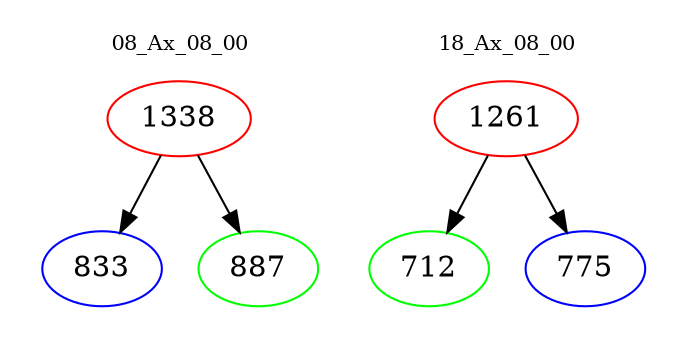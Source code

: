 digraph{
subgraph cluster_0 {
color = white
label = "08_Ax_08_00";
fontsize=10;
T0_1338 [label="1338", color="red"]
T0_1338 -> T0_833 [color="black"]
T0_833 [label="833", color="blue"]
T0_1338 -> T0_887 [color="black"]
T0_887 [label="887", color="green"]
}
subgraph cluster_1 {
color = white
label = "18_Ax_08_00";
fontsize=10;
T1_1261 [label="1261", color="red"]
T1_1261 -> T1_712 [color="black"]
T1_712 [label="712", color="green"]
T1_1261 -> T1_775 [color="black"]
T1_775 [label="775", color="blue"]
}
}
